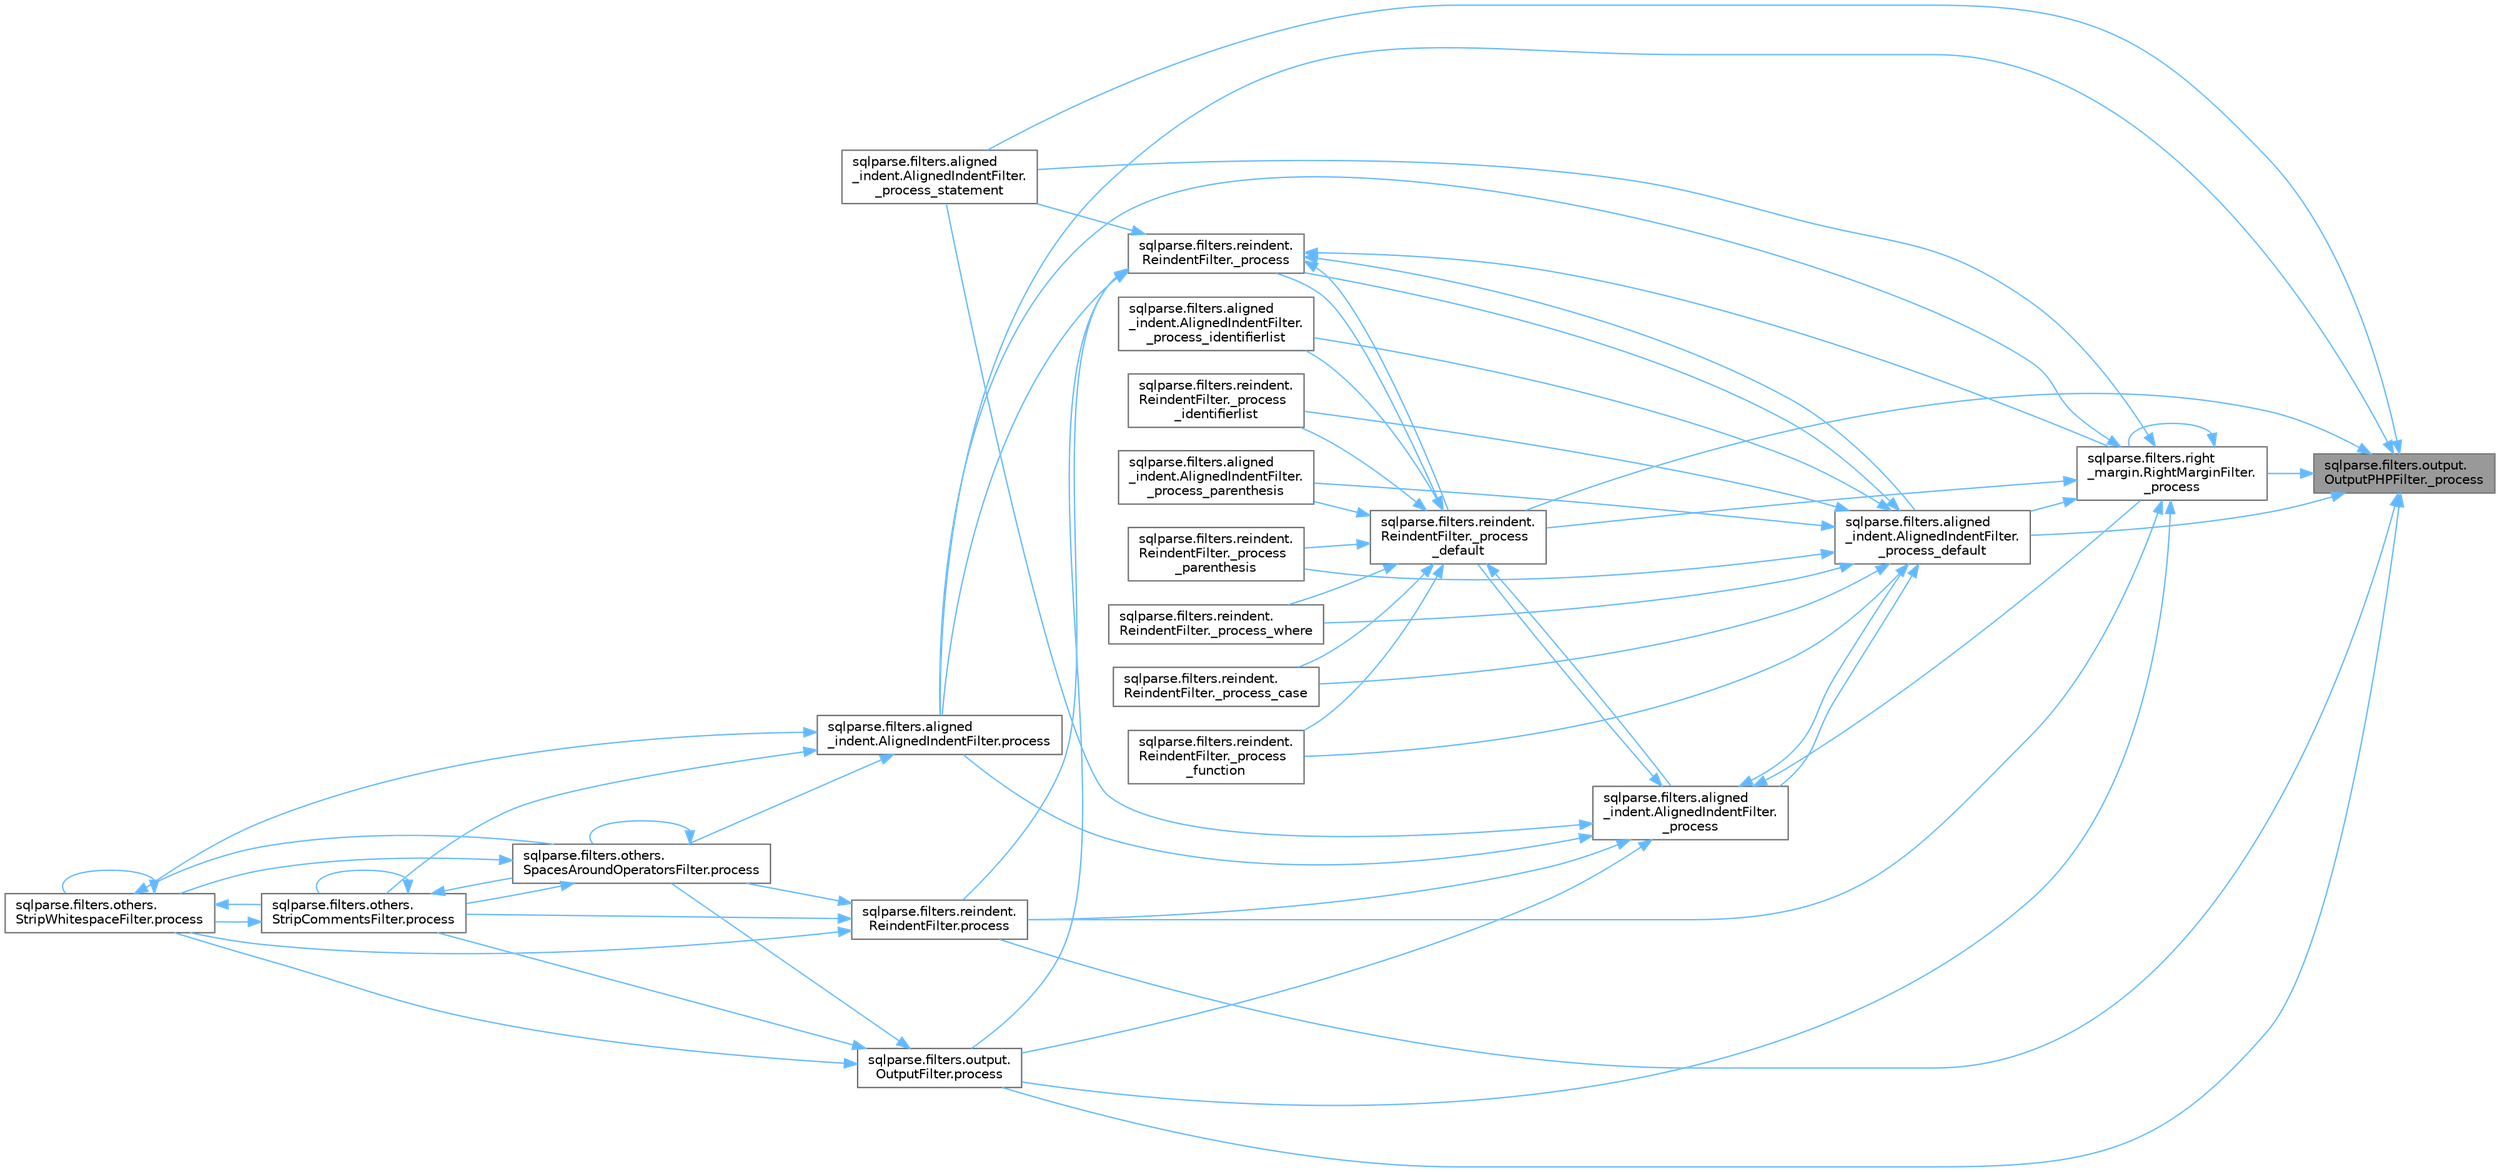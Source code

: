 digraph "sqlparse.filters.output.OutputPHPFilter._process"
{
 // LATEX_PDF_SIZE
  bgcolor="transparent";
  edge [fontname=Helvetica,fontsize=10,labelfontname=Helvetica,labelfontsize=10];
  node [fontname=Helvetica,fontsize=10,shape=box,height=0.2,width=0.4];
  rankdir="RL";
  Node1 [id="Node000001",label="sqlparse.filters.output.\lOutputPHPFilter._process",height=0.2,width=0.4,color="gray40", fillcolor="grey60", style="filled", fontcolor="black",tooltip=" "];
  Node1 -> Node2 [id="edge1_Node000001_Node000002",dir="back",color="steelblue1",style="solid",tooltip=" "];
  Node2 [id="Node000002",label="sqlparse.filters.right\l_margin.RightMarginFilter.\l_process",height=0.2,width=0.4,color="grey40", fillcolor="white", style="filled",URL="$classsqlparse_1_1filters_1_1right__margin_1_1_right_margin_filter.html#a62b0707d94aff59b0fc1428eca96f6a9",tooltip=" "];
  Node2 -> Node2 [id="edge2_Node000002_Node000002",dir="back",color="steelblue1",style="solid",tooltip=" "];
  Node2 -> Node3 [id="edge3_Node000002_Node000003",dir="back",color="steelblue1",style="solid",tooltip=" "];
  Node3 [id="Node000003",label="sqlparse.filters.aligned\l_indent.AlignedIndentFilter.\l_process_default",height=0.2,width=0.4,color="grey40", fillcolor="white", style="filled",URL="$classsqlparse_1_1filters_1_1aligned__indent_1_1_aligned_indent_filter.html#a3ea4e4dfdbefcbe959c08542b0d53201",tooltip=" "];
  Node3 -> Node4 [id="edge4_Node000003_Node000004",dir="back",color="steelblue1",style="solid",tooltip=" "];
  Node4 [id="Node000004",label="sqlparse.filters.aligned\l_indent.AlignedIndentFilter.\l_process",height=0.2,width=0.4,color="grey40", fillcolor="white", style="filled",URL="$classsqlparse_1_1filters_1_1aligned__indent_1_1_aligned_indent_filter.html#ad998883fe7e7b68c6f4a789c37311b87",tooltip=" "];
  Node4 -> Node2 [id="edge5_Node000004_Node000002",dir="back",color="steelblue1",style="solid",tooltip=" "];
  Node4 -> Node3 [id="edge6_Node000004_Node000003",dir="back",color="steelblue1",style="solid",tooltip=" "];
  Node4 -> Node5 [id="edge7_Node000004_Node000005",dir="back",color="steelblue1",style="solid",tooltip=" "];
  Node5 [id="Node000005",label="sqlparse.filters.reindent.\lReindentFilter._process\l_default",height=0.2,width=0.4,color="grey40", fillcolor="white", style="filled",URL="$classsqlparse_1_1filters_1_1reindent_1_1_reindent_filter.html#a1c1a3a8db38895a336e3e44c9ce4dc14",tooltip=" "];
  Node5 -> Node4 [id="edge8_Node000005_Node000004",dir="back",color="steelblue1",style="solid",tooltip=" "];
  Node5 -> Node6 [id="edge9_Node000005_Node000006",dir="back",color="steelblue1",style="solid",tooltip=" "];
  Node6 [id="Node000006",label="sqlparse.filters.reindent.\lReindentFilter._process",height=0.2,width=0.4,color="grey40", fillcolor="white", style="filled",URL="$classsqlparse_1_1filters_1_1reindent_1_1_reindent_filter.html#aa8d7cd3a887a74b15b60245754c2f0ad",tooltip=" "];
  Node6 -> Node2 [id="edge10_Node000006_Node000002",dir="back",color="steelblue1",style="solid",tooltip=" "];
  Node6 -> Node3 [id="edge11_Node000006_Node000003",dir="back",color="steelblue1",style="solid",tooltip=" "];
  Node6 -> Node5 [id="edge12_Node000006_Node000005",dir="back",color="steelblue1",style="solid",tooltip=" "];
  Node6 -> Node7 [id="edge13_Node000006_Node000007",dir="back",color="steelblue1",style="solid",tooltip=" "];
  Node7 [id="Node000007",label="sqlparse.filters.aligned\l_indent.AlignedIndentFilter.\l_process_statement",height=0.2,width=0.4,color="grey40", fillcolor="white", style="filled",URL="$classsqlparse_1_1filters_1_1aligned__indent_1_1_aligned_indent_filter.html#a0dc0e7f7d4e057c4840e8b0830e2e31e",tooltip=" "];
  Node6 -> Node8 [id="edge14_Node000006_Node000008",dir="back",color="steelblue1",style="solid",tooltip=" "];
  Node8 [id="Node000008",label="sqlparse.filters.aligned\l_indent.AlignedIndentFilter.process",height=0.2,width=0.4,color="grey40", fillcolor="white", style="filled",URL="$classsqlparse_1_1filters_1_1aligned__indent_1_1_aligned_indent_filter.html#a932c29e956eedefc82ac8c90ac4a46e0",tooltip=" "];
  Node8 -> Node9 [id="edge15_Node000008_Node000009",dir="back",color="steelblue1",style="solid",tooltip=" "];
  Node9 [id="Node000009",label="sqlparse.filters.others.\lSpacesAroundOperatorsFilter.process",height=0.2,width=0.4,color="grey40", fillcolor="white", style="filled",URL="$classsqlparse_1_1filters_1_1others_1_1_spaces_around_operators_filter.html#a1a4308bab3c941f190c9aa6fa6d99492",tooltip=" "];
  Node9 -> Node9 [id="edge16_Node000009_Node000009",dir="back",color="steelblue1",style="solid",tooltip=" "];
  Node9 -> Node10 [id="edge17_Node000009_Node000010",dir="back",color="steelblue1",style="solid",tooltip=" "];
  Node10 [id="Node000010",label="sqlparse.filters.others.\lStripCommentsFilter.process",height=0.2,width=0.4,color="grey40", fillcolor="white", style="filled",URL="$classsqlparse_1_1filters_1_1others_1_1_strip_comments_filter.html#a7aeeca5b82a1b2768af6be530fbbd448",tooltip=" "];
  Node10 -> Node9 [id="edge18_Node000010_Node000009",dir="back",color="steelblue1",style="solid",tooltip=" "];
  Node10 -> Node10 [id="edge19_Node000010_Node000010",dir="back",color="steelblue1",style="solid",tooltip=" "];
  Node10 -> Node11 [id="edge20_Node000010_Node000011",dir="back",color="steelblue1",style="solid",tooltip=" "];
  Node11 [id="Node000011",label="sqlparse.filters.others.\lStripWhitespaceFilter.process",height=0.2,width=0.4,color="grey40", fillcolor="white", style="filled",URL="$classsqlparse_1_1filters_1_1others_1_1_strip_whitespace_filter.html#a6a736c7dd56d1257bede1672a9e3302b",tooltip=" "];
  Node11 -> Node9 [id="edge21_Node000011_Node000009",dir="back",color="steelblue1",style="solid",tooltip=" "];
  Node11 -> Node10 [id="edge22_Node000011_Node000010",dir="back",color="steelblue1",style="solid",tooltip=" "];
  Node11 -> Node11 [id="edge23_Node000011_Node000011",dir="back",color="steelblue1",style="solid",tooltip=" "];
  Node9 -> Node11 [id="edge24_Node000009_Node000011",dir="back",color="steelblue1",style="solid",tooltip=" "];
  Node8 -> Node10 [id="edge25_Node000008_Node000010",dir="back",color="steelblue1",style="solid",tooltip=" "];
  Node8 -> Node11 [id="edge26_Node000008_Node000011",dir="back",color="steelblue1",style="solid",tooltip=" "];
  Node6 -> Node12 [id="edge27_Node000006_Node000012",dir="back",color="steelblue1",style="solid",tooltip=" "];
  Node12 [id="Node000012",label="sqlparse.filters.output.\lOutputFilter.process",height=0.2,width=0.4,color="grey40", fillcolor="white", style="filled",URL="$classsqlparse_1_1filters_1_1output_1_1_output_filter.html#a3a3811380b4736898bf22188c02ac442",tooltip=" "];
  Node12 -> Node9 [id="edge28_Node000012_Node000009",dir="back",color="steelblue1",style="solid",tooltip=" "];
  Node12 -> Node10 [id="edge29_Node000012_Node000010",dir="back",color="steelblue1",style="solid",tooltip=" "];
  Node12 -> Node11 [id="edge30_Node000012_Node000011",dir="back",color="steelblue1",style="solid",tooltip=" "];
  Node6 -> Node13 [id="edge31_Node000006_Node000013",dir="back",color="steelblue1",style="solid",tooltip=" "];
  Node13 [id="Node000013",label="sqlparse.filters.reindent.\lReindentFilter.process",height=0.2,width=0.4,color="grey40", fillcolor="white", style="filled",URL="$classsqlparse_1_1filters_1_1reindent_1_1_reindent_filter.html#aee98c0fb7d6a3052e6c3c837f706830e",tooltip=" "];
  Node13 -> Node9 [id="edge32_Node000013_Node000009",dir="back",color="steelblue1",style="solid",tooltip=" "];
  Node13 -> Node10 [id="edge33_Node000013_Node000010",dir="back",color="steelblue1",style="solid",tooltip=" "];
  Node13 -> Node11 [id="edge34_Node000013_Node000011",dir="back",color="steelblue1",style="solid",tooltip=" "];
  Node5 -> Node14 [id="edge35_Node000005_Node000014",dir="back",color="steelblue1",style="solid",tooltip=" "];
  Node14 [id="Node000014",label="sqlparse.filters.reindent.\lReindentFilter._process_case",height=0.2,width=0.4,color="grey40", fillcolor="white", style="filled",URL="$classsqlparse_1_1filters_1_1reindent_1_1_reindent_filter.html#aa388d01e64872b26a75ecd643e04756d",tooltip=" "];
  Node5 -> Node15 [id="edge36_Node000005_Node000015",dir="back",color="steelblue1",style="solid",tooltip=" "];
  Node15 [id="Node000015",label="sqlparse.filters.reindent.\lReindentFilter._process\l_function",height=0.2,width=0.4,color="grey40", fillcolor="white", style="filled",URL="$classsqlparse_1_1filters_1_1reindent_1_1_reindent_filter.html#a4743aabf7578671b08c44758a79221a1",tooltip=" "];
  Node5 -> Node16 [id="edge37_Node000005_Node000016",dir="back",color="steelblue1",style="solid",tooltip=" "];
  Node16 [id="Node000016",label="sqlparse.filters.aligned\l_indent.AlignedIndentFilter.\l_process_identifierlist",height=0.2,width=0.4,color="grey40", fillcolor="white", style="filled",URL="$classsqlparse_1_1filters_1_1aligned__indent_1_1_aligned_indent_filter.html#abcb7771d6ec4e8b27547d32b6ed5a464",tooltip=" "];
  Node5 -> Node17 [id="edge38_Node000005_Node000017",dir="back",color="steelblue1",style="solid",tooltip=" "];
  Node17 [id="Node000017",label="sqlparse.filters.reindent.\lReindentFilter._process\l_identifierlist",height=0.2,width=0.4,color="grey40", fillcolor="white", style="filled",URL="$classsqlparse_1_1filters_1_1reindent_1_1_reindent_filter.html#a78569a89684b032ab25014f95ec08ca6",tooltip=" "];
  Node5 -> Node18 [id="edge39_Node000005_Node000018",dir="back",color="steelblue1",style="solid",tooltip=" "];
  Node18 [id="Node000018",label="sqlparse.filters.aligned\l_indent.AlignedIndentFilter.\l_process_parenthesis",height=0.2,width=0.4,color="grey40", fillcolor="white", style="filled",URL="$classsqlparse_1_1filters_1_1aligned__indent_1_1_aligned_indent_filter.html#a6434c8b95516841ceaa94618c9633ba8",tooltip=" "];
  Node5 -> Node19 [id="edge40_Node000005_Node000019",dir="back",color="steelblue1",style="solid",tooltip=" "];
  Node19 [id="Node000019",label="sqlparse.filters.reindent.\lReindentFilter._process\l_parenthesis",height=0.2,width=0.4,color="grey40", fillcolor="white", style="filled",URL="$classsqlparse_1_1filters_1_1reindent_1_1_reindent_filter.html#a9d47731036de8918efc549068ebb75c8",tooltip=" "];
  Node5 -> Node20 [id="edge41_Node000005_Node000020",dir="back",color="steelblue1",style="solid",tooltip=" "];
  Node20 [id="Node000020",label="sqlparse.filters.reindent.\lReindentFilter._process_where",height=0.2,width=0.4,color="grey40", fillcolor="white", style="filled",URL="$classsqlparse_1_1filters_1_1reindent_1_1_reindent_filter.html#a3c457b0c21ece405ff6e543b59dfc8a7",tooltip=" "];
  Node4 -> Node7 [id="edge42_Node000004_Node000007",dir="back",color="steelblue1",style="solid",tooltip=" "];
  Node4 -> Node8 [id="edge43_Node000004_Node000008",dir="back",color="steelblue1",style="solid",tooltip=" "];
  Node4 -> Node12 [id="edge44_Node000004_Node000012",dir="back",color="steelblue1",style="solid",tooltip=" "];
  Node4 -> Node13 [id="edge45_Node000004_Node000013",dir="back",color="steelblue1",style="solid",tooltip=" "];
  Node3 -> Node6 [id="edge46_Node000003_Node000006",dir="back",color="steelblue1",style="solid",tooltip=" "];
  Node3 -> Node14 [id="edge47_Node000003_Node000014",dir="back",color="steelblue1",style="solid",tooltip=" "];
  Node3 -> Node15 [id="edge48_Node000003_Node000015",dir="back",color="steelblue1",style="solid",tooltip=" "];
  Node3 -> Node16 [id="edge49_Node000003_Node000016",dir="back",color="steelblue1",style="solid",tooltip=" "];
  Node3 -> Node17 [id="edge50_Node000003_Node000017",dir="back",color="steelblue1",style="solid",tooltip=" "];
  Node3 -> Node18 [id="edge51_Node000003_Node000018",dir="back",color="steelblue1",style="solid",tooltip=" "];
  Node3 -> Node19 [id="edge52_Node000003_Node000019",dir="back",color="steelblue1",style="solid",tooltip=" "];
  Node3 -> Node20 [id="edge53_Node000003_Node000020",dir="back",color="steelblue1",style="solid",tooltip=" "];
  Node2 -> Node5 [id="edge54_Node000002_Node000005",dir="back",color="steelblue1",style="solid",tooltip=" "];
  Node2 -> Node7 [id="edge55_Node000002_Node000007",dir="back",color="steelblue1",style="solid",tooltip=" "];
  Node2 -> Node8 [id="edge56_Node000002_Node000008",dir="back",color="steelblue1",style="solid",tooltip=" "];
  Node2 -> Node12 [id="edge57_Node000002_Node000012",dir="back",color="steelblue1",style="solid",tooltip=" "];
  Node2 -> Node13 [id="edge58_Node000002_Node000013",dir="back",color="steelblue1",style="solid",tooltip=" "];
  Node1 -> Node3 [id="edge59_Node000001_Node000003",dir="back",color="steelblue1",style="solid",tooltip=" "];
  Node1 -> Node5 [id="edge60_Node000001_Node000005",dir="back",color="steelblue1",style="solid",tooltip=" "];
  Node1 -> Node7 [id="edge61_Node000001_Node000007",dir="back",color="steelblue1",style="solid",tooltip=" "];
  Node1 -> Node8 [id="edge62_Node000001_Node000008",dir="back",color="steelblue1",style="solid",tooltip=" "];
  Node1 -> Node12 [id="edge63_Node000001_Node000012",dir="back",color="steelblue1",style="solid",tooltip=" "];
  Node1 -> Node13 [id="edge64_Node000001_Node000013",dir="back",color="steelblue1",style="solid",tooltip=" "];
}

